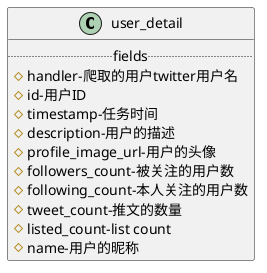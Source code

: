 @startuml
class user_detail {
  .. fields ..
  #handler-爬取的用户twitter用户名
  #id-用户ID
  #timestamp-任务时间
  #description-用户的描述
  #profile_image_url-用户的头像
  #followers_count-被关注的用户数
  #following_count-本人关注的用户数
  #tweet_count-推文的数量
  #listed_count-list count
  #name-用户的昵称
}
@enduml
